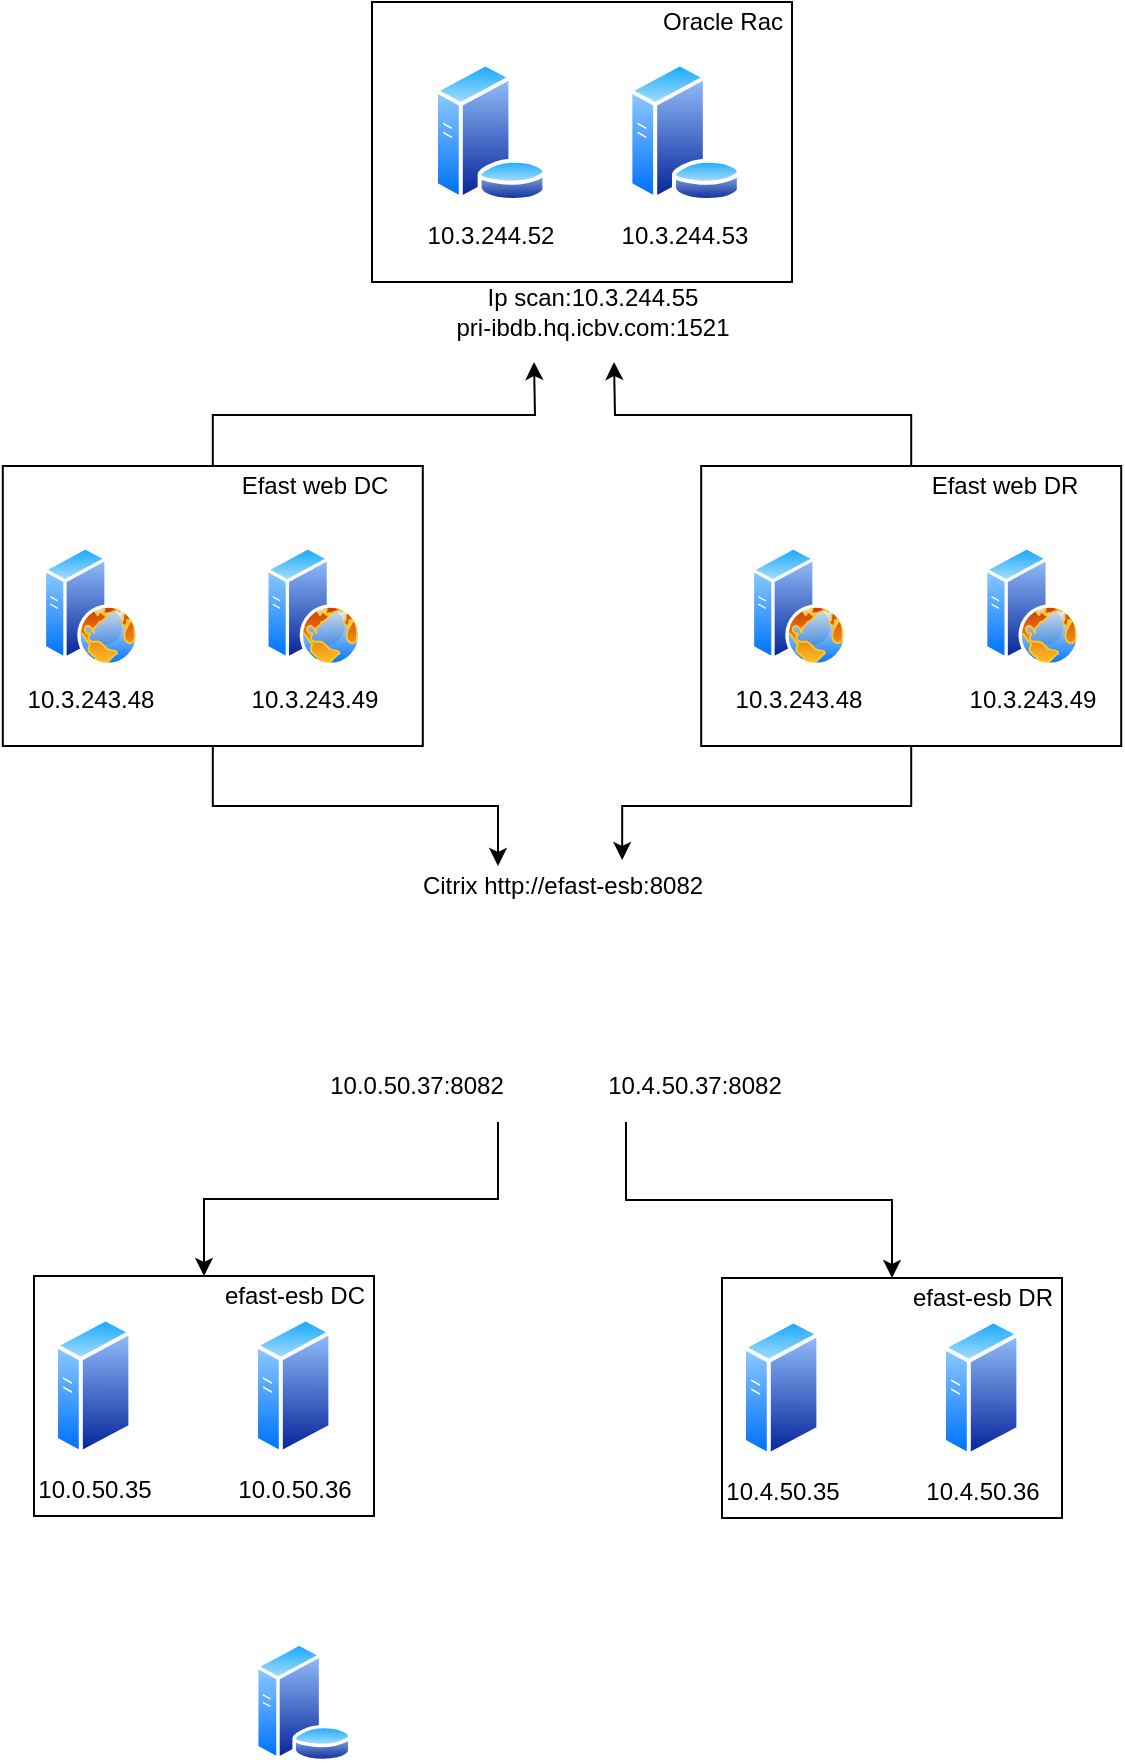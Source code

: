 <mxfile version="13.5.1" type="github">
  <diagram id="0YfM54YLL3d5J6dc9Wcw" name="Page-1">
    <mxGraphModel dx="782" dy="689" grid="1" gridSize="10" guides="1" tooltips="1" connect="1" arrows="1" fold="1" page="1" pageScale="1" pageWidth="827" pageHeight="1169" math="0" shadow="0">
      <root>
        <mxCell id="0" />
        <mxCell id="1" parent="0" />
        <mxCell id="umgGRX6cQPKKGzuGE6wV-17" style="edgeStyle=orthogonalEdgeStyle;rounded=0;orthogonalLoop=1;jettySize=auto;html=1;exitX=0.25;exitY=1;exitDx=0;exitDy=0;entryX=0.5;entryY=0;entryDx=0;entryDy=0;" parent="1" source="umgGRX6cQPKKGzuGE6wV-1" target="umgGRX6cQPKKGzuGE6wV-18" edge="1">
          <mxGeometry relative="1" as="geometry">
            <mxPoint x="210" y="742" as="targetPoint" />
          </mxGeometry>
        </mxCell>
        <mxCell id="umgGRX6cQPKKGzuGE6wV-28" style="edgeStyle=orthogonalEdgeStyle;rounded=0;orthogonalLoop=1;jettySize=auto;html=1;exitX=0.75;exitY=1;exitDx=0;exitDy=0;entryX=0.5;entryY=0;entryDx=0;entryDy=0;" parent="1" source="umgGRX6cQPKKGzuGE6wV-1" target="umgGRX6cQPKKGzuGE6wV-24" edge="1">
          <mxGeometry relative="1" as="geometry" />
        </mxCell>
        <mxCell id="umgGRX6cQPKKGzuGE6wV-1" value="" style="shape=image;html=1;verticalAlign=top;verticalLabelPosition=bottom;labelBackgroundColor=#ffffff;imageAspect=0;aspect=fixed;image=https://cdn2.iconfinder.com/data/icons/amazon-aws-stencils/100/Compute__Networking_copy_Elastic_Load_Balancing-128.png" parent="1" vertex="1">
          <mxGeometry x="250" y="522" width="128" height="128" as="geometry" />
        </mxCell>
        <mxCell id="umgGRX6cQPKKGzuGE6wV-4" value="" style="aspect=fixed;perimeter=ellipsePerimeter;html=1;align=center;shadow=0;dashed=0;spacingTop=3;image;image=img/lib/active_directory/database_server.svg;" parent="1" vertex="1">
          <mxGeometry x="160.0" y="910" width="49.2" height="60" as="geometry" />
        </mxCell>
        <mxCell id="umgGRX6cQPKKGzuGE6wV-12" style="edgeStyle=orthogonalEdgeStyle;rounded=0;orthogonalLoop=1;jettySize=auto;html=1;exitX=0.5;exitY=1;exitDx=0;exitDy=0;entryX=0.25;entryY=0;entryDx=0;entryDy=0;" parent="1" source="umgGRX6cQPKKGzuGE6wV-33" target="umgGRX6cQPKKGzuGE6wV-1" edge="1">
          <mxGeometry relative="1" as="geometry">
            <mxPoint x="74" y="402" as="sourcePoint" />
          </mxGeometry>
        </mxCell>
        <mxCell id="umgGRX6cQPKKGzuGE6wV-15" value="&lt;span style=&quot;background-color: rgb(255 , 255 , 255)&quot;&gt;Citrix http://efast-esb:8082&lt;/span&gt;" style="text;html=1;resizable=0;autosize=1;align=center;verticalAlign=middle;points=[];fillColor=none;strokeColor=none;rounded=0;" parent="1" vertex="1">
          <mxGeometry x="234" y="522" width="160" height="20" as="geometry" />
        </mxCell>
        <mxCell id="umgGRX6cQPKKGzuGE6wV-16" value="&lt;span style=&quot;background-color: rgb(255 , 255 , 255)&quot;&gt;10.0.50.37:8082&lt;/span&gt;" style="text;html=1;resizable=0;autosize=1;align=center;verticalAlign=middle;points=[];fillColor=none;strokeColor=none;rounded=0;" parent="1" vertex="1">
          <mxGeometry x="191.2" y="622" width="100" height="20" as="geometry" />
        </mxCell>
        <mxCell id="umgGRX6cQPKKGzuGE6wV-18" value="" style="rounded=0;whiteSpace=wrap;html=1;" parent="1" vertex="1">
          <mxGeometry x="50" y="727" width="170" height="120" as="geometry" />
        </mxCell>
        <mxCell id="umgGRX6cQPKKGzuGE6wV-19" value="10.0.50.35" style="aspect=fixed;perimeter=ellipsePerimeter;html=1;align=center;shadow=0;dashed=0;spacingTop=3;image;image=img/lib/active_directory/generic_server.svg;" parent="1" vertex="1">
          <mxGeometry x="60.0" y="747" width="39.2" height="70" as="geometry" />
        </mxCell>
        <mxCell id="umgGRX6cQPKKGzuGE6wV-20" value="10.0.50.36" style="aspect=fixed;perimeter=ellipsePerimeter;html=1;align=center;shadow=0;dashed=0;spacingTop=3;image;image=img/lib/active_directory/generic_server.svg;" parent="1" vertex="1">
          <mxGeometry x="160" y="747" width="39.2" height="70" as="geometry" />
        </mxCell>
        <mxCell id="umgGRX6cQPKKGzuGE6wV-21" value="&lt;span style=&quot;background-color: rgb(255 , 255 , 255)&quot;&gt;efast-esb DC&lt;/span&gt;" style="text;html=1;resizable=0;autosize=1;align=center;verticalAlign=middle;points=[];fillColor=none;strokeColor=none;rounded=0;" parent="1" vertex="1">
          <mxGeometry x="134.6" y="727" width="90" height="20" as="geometry" />
        </mxCell>
        <mxCell id="umgGRX6cQPKKGzuGE6wV-23" value="&lt;span style=&quot;background-color: rgb(255 , 255 , 255)&quot;&gt;10.4.50.37:8082&lt;/span&gt;" style="text;html=1;resizable=0;autosize=1;align=center;verticalAlign=middle;points=[];fillColor=none;strokeColor=none;rounded=0;" parent="1" vertex="1">
          <mxGeometry x="330" y="622" width="100" height="20" as="geometry" />
        </mxCell>
        <mxCell id="umgGRX6cQPKKGzuGE6wV-24" value="" style="rounded=0;whiteSpace=wrap;html=1;" parent="1" vertex="1">
          <mxGeometry x="394" y="728" width="170" height="120" as="geometry" />
        </mxCell>
        <mxCell id="umgGRX6cQPKKGzuGE6wV-25" value="10.4.50.35" style="aspect=fixed;perimeter=ellipsePerimeter;html=1;align=center;shadow=0;dashed=0;spacingTop=3;image;image=img/lib/active_directory/generic_server.svg;" parent="1" vertex="1">
          <mxGeometry x="404" y="748" width="39.2" height="70" as="geometry" />
        </mxCell>
        <mxCell id="umgGRX6cQPKKGzuGE6wV-26" value="10.4.50.36" style="aspect=fixed;perimeter=ellipsePerimeter;html=1;align=center;shadow=0;dashed=0;spacingTop=3;image;image=img/lib/active_directory/generic_server.svg;" parent="1" vertex="1">
          <mxGeometry x="504" y="748" width="39.2" height="70" as="geometry" />
        </mxCell>
        <mxCell id="umgGRX6cQPKKGzuGE6wV-27" value="&lt;span style=&quot;background-color: rgb(255 , 255 , 255)&quot;&gt;efast-esb DR&lt;/span&gt;" style="text;html=1;resizable=0;autosize=1;align=center;verticalAlign=middle;points=[];fillColor=none;strokeColor=none;rounded=0;" parent="1" vertex="1">
          <mxGeometry x="478.6" y="728" width="90" height="20" as="geometry" />
        </mxCell>
        <mxCell id="A9Hz1d1B_xaYPRxxfRa6-11" style="edgeStyle=orthogonalEdgeStyle;rounded=0;orthogonalLoop=1;jettySize=auto;html=1;exitX=0.5;exitY=0;exitDx=0;exitDy=0;" edge="1" parent="1" source="umgGRX6cQPKKGzuGE6wV-33">
          <mxGeometry relative="1" as="geometry">
            <mxPoint x="300" y="270" as="targetPoint" />
          </mxGeometry>
        </mxCell>
        <mxCell id="umgGRX6cQPKKGzuGE6wV-33" value="" style="rounded=0;whiteSpace=wrap;html=1;" parent="1" vertex="1">
          <mxGeometry x="34.4" y="322" width="210" height="140" as="geometry" />
        </mxCell>
        <mxCell id="umgGRX6cQPKKGzuGE6wV-35" value="10.3.243.48" style="aspect=fixed;perimeter=ellipsePerimeter;html=1;align=center;shadow=0;dashed=0;spacingTop=3;image;image=img/lib/active_directory/web_server.svg;" parent="1" vertex="1">
          <mxGeometry x="54.4" y="362" width="48" height="60" as="geometry" />
        </mxCell>
        <mxCell id="umgGRX6cQPKKGzuGE6wV-36" value="10.3.243.49" style="aspect=fixed;perimeter=ellipsePerimeter;html=1;align=center;shadow=0;dashed=0;spacingTop=3;image;image=img/lib/active_directory/web_server.svg;" parent="1" vertex="1">
          <mxGeometry x="165.6" y="362" width="48" height="60" as="geometry" />
        </mxCell>
        <mxCell id="umgGRX6cQPKKGzuGE6wV-37" value="&lt;span style=&quot;background-color: rgb(255 , 255 , 255)&quot;&gt;Efast web DC&lt;/span&gt;" style="text;html=1;resizable=0;autosize=1;align=center;verticalAlign=middle;points=[];fillColor=none;strokeColor=none;rounded=0;" parent="1" vertex="1">
          <mxGeometry x="144.6" y="322" width="90" height="20" as="geometry" />
        </mxCell>
        <mxCell id="umgGRX6cQPKKGzuGE6wV-42" style="edgeStyle=orthogonalEdgeStyle;rounded=0;orthogonalLoop=1;jettySize=auto;html=1;exitX=0.5;exitY=1;exitDx=0;exitDy=0;entryX=0.688;entryY=-0.15;entryDx=0;entryDy=0;entryPerimeter=0;" parent="1" source="umgGRX6cQPKKGzuGE6wV-38" target="umgGRX6cQPKKGzuGE6wV-15" edge="1">
          <mxGeometry relative="1" as="geometry" />
        </mxCell>
        <mxCell id="A9Hz1d1B_xaYPRxxfRa6-12" style="edgeStyle=orthogonalEdgeStyle;rounded=0;orthogonalLoop=1;jettySize=auto;html=1;exitX=0.5;exitY=0;exitDx=0;exitDy=0;" edge="1" parent="1" source="umgGRX6cQPKKGzuGE6wV-38">
          <mxGeometry relative="1" as="geometry">
            <mxPoint x="340" y="270" as="targetPoint" />
          </mxGeometry>
        </mxCell>
        <mxCell id="umgGRX6cQPKKGzuGE6wV-38" value="" style="rounded=0;whiteSpace=wrap;html=1;" parent="1" vertex="1">
          <mxGeometry x="383.6" y="322" width="210" height="140" as="geometry" />
        </mxCell>
        <mxCell id="umgGRX6cQPKKGzuGE6wV-39" value="10.3.243.48" style="aspect=fixed;perimeter=ellipsePerimeter;html=1;align=center;shadow=0;dashed=0;spacingTop=3;image;image=img/lib/active_directory/web_server.svg;" parent="1" vertex="1">
          <mxGeometry x="408.4" y="362" width="48" height="60" as="geometry" />
        </mxCell>
        <mxCell id="umgGRX6cQPKKGzuGE6wV-40" value="10.3.243.49" style="aspect=fixed;perimeter=ellipsePerimeter;html=1;align=center;shadow=0;dashed=0;spacingTop=3;image;image=img/lib/active_directory/web_server.svg;" parent="1" vertex="1">
          <mxGeometry x="525" y="362" width="48" height="60" as="geometry" />
        </mxCell>
        <mxCell id="umgGRX6cQPKKGzuGE6wV-41" value="&lt;span style=&quot;background-color: rgb(255 , 255 , 255)&quot;&gt;Efast web DR&lt;/span&gt;" style="text;html=1;resizable=0;autosize=1;align=center;verticalAlign=middle;points=[];fillColor=none;strokeColor=none;rounded=0;" parent="1" vertex="1">
          <mxGeometry x="490.0" y="322" width="90" height="20" as="geometry" />
        </mxCell>
        <mxCell id="A9Hz1d1B_xaYPRxxfRa6-3" value="" style="rounded=0;whiteSpace=wrap;html=1;" vertex="1" parent="1">
          <mxGeometry x="219" y="90" width="210" height="140" as="geometry" />
        </mxCell>
        <mxCell id="A9Hz1d1B_xaYPRxxfRa6-4" value="10.3.244.52" style="aspect=fixed;perimeter=ellipsePerimeter;html=1;align=center;shadow=0;dashed=0;spacingTop=3;image;image=img/lib/active_directory/database_server.svg;" vertex="1" parent="1">
          <mxGeometry x="249.4" y="120" width="57.4" height="70" as="geometry" />
        </mxCell>
        <mxCell id="A9Hz1d1B_xaYPRxxfRa6-5" value="10.3.244.53" style="aspect=fixed;perimeter=ellipsePerimeter;html=1;align=center;shadow=0;dashed=0;spacingTop=3;image;image=img/lib/active_directory/database_server.svg;" vertex="1" parent="1">
          <mxGeometry x="346.6" y="120" width="57.4" height="70" as="geometry" />
        </mxCell>
        <mxCell id="A9Hz1d1B_xaYPRxxfRa6-8" value="&lt;span style=&quot;background-color: rgb(255 , 255 , 255)&quot;&gt;Ip scan:&lt;/span&gt;10.3.244.55&lt;br&gt;pri-ibdb.hq.icbv.com:1521" style="text;html=1;resizable=0;autosize=1;align=center;verticalAlign=middle;points=[];fillColor=none;strokeColor=none;rounded=0;" vertex="1" parent="1">
          <mxGeometry x="254" y="230" width="150" height="30" as="geometry" />
        </mxCell>
        <mxCell id="A9Hz1d1B_xaYPRxxfRa6-15" value="&lt;span style=&quot;background-color: rgb(255 , 255 , 255)&quot;&gt;Oracle Rac&lt;/span&gt;" style="text;html=1;resizable=0;autosize=1;align=center;verticalAlign=middle;points=[];fillColor=none;strokeColor=none;rounded=0;" vertex="1" parent="1">
          <mxGeometry x="354" y="90" width="80" height="20" as="geometry" />
        </mxCell>
      </root>
    </mxGraphModel>
  </diagram>
</mxfile>
